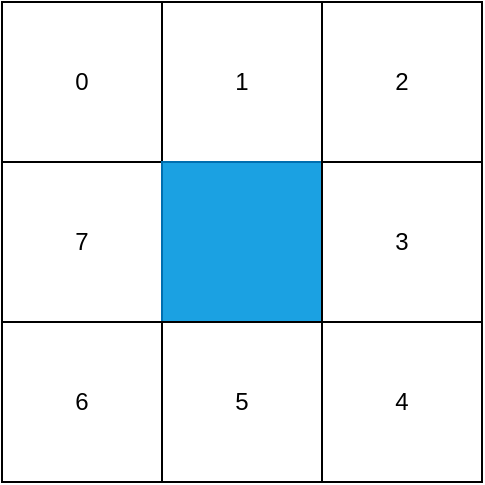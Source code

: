 <mxfile version="22.1.2" type="device">
  <diagram name="第 1 页" id="LkJuiRH6l0lbzLr4TzRU">
    <mxGraphModel dx="1418" dy="868" grid="1" gridSize="10" guides="1" tooltips="1" connect="1" arrows="1" fold="1" page="1" pageScale="1" pageWidth="827" pageHeight="1169" math="0" shadow="0">
      <root>
        <mxCell id="0" />
        <mxCell id="1" parent="0" />
        <mxCell id="emEXBuJK6bSXwLQdmqj4-1" value="" style="whiteSpace=wrap;html=1;aspect=fixed;" vertex="1" parent="1">
          <mxGeometry x="240" y="320" width="240" height="240" as="geometry" />
        </mxCell>
        <mxCell id="emEXBuJK6bSXwLQdmqj4-2" value="0" style="whiteSpace=wrap;html=1;aspect=fixed;" vertex="1" parent="1">
          <mxGeometry x="240" y="320" width="80" height="80" as="geometry" />
        </mxCell>
        <mxCell id="emEXBuJK6bSXwLQdmqj4-5" value="1" style="whiteSpace=wrap;html=1;aspect=fixed;" vertex="1" parent="1">
          <mxGeometry x="320" y="320" width="80" height="80" as="geometry" />
        </mxCell>
        <mxCell id="emEXBuJK6bSXwLQdmqj4-6" value="2" style="whiteSpace=wrap;html=1;aspect=fixed;" vertex="1" parent="1">
          <mxGeometry x="400" y="320" width="80" height="80" as="geometry" />
        </mxCell>
        <mxCell id="emEXBuJK6bSXwLQdmqj4-7" value="7" style="whiteSpace=wrap;html=1;aspect=fixed;" vertex="1" parent="1">
          <mxGeometry x="240" y="400" width="80" height="80" as="geometry" />
        </mxCell>
        <mxCell id="emEXBuJK6bSXwLQdmqj4-8" value="" style="whiteSpace=wrap;html=1;aspect=fixed;fillColor=#1ba1e2;fontColor=#ffffff;strokeColor=#006EAF;" vertex="1" parent="1">
          <mxGeometry x="320" y="400" width="80" height="80" as="geometry" />
        </mxCell>
        <mxCell id="emEXBuJK6bSXwLQdmqj4-9" value="3" style="whiteSpace=wrap;html=1;aspect=fixed;" vertex="1" parent="1">
          <mxGeometry x="400" y="400" width="80" height="80" as="geometry" />
        </mxCell>
        <mxCell id="emEXBuJK6bSXwLQdmqj4-10" value="6" style="whiteSpace=wrap;html=1;aspect=fixed;" vertex="1" parent="1">
          <mxGeometry x="240" y="480" width="80" height="80" as="geometry" />
        </mxCell>
        <mxCell id="emEXBuJK6bSXwLQdmqj4-11" value="5" style="whiteSpace=wrap;html=1;aspect=fixed;" vertex="1" parent="1">
          <mxGeometry x="320" y="480" width="80" height="80" as="geometry" />
        </mxCell>
        <mxCell id="emEXBuJK6bSXwLQdmqj4-12" value="4" style="whiteSpace=wrap;html=1;aspect=fixed;" vertex="1" parent="1">
          <mxGeometry x="400" y="480" width="80" height="80" as="geometry" />
        </mxCell>
      </root>
    </mxGraphModel>
  </diagram>
</mxfile>
